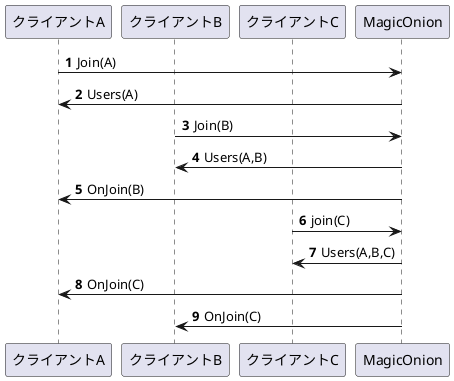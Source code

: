 @startuml
'入室シーケンス

participant クライアントA
participant クライアントB
participant クライアントC
participant MagicOnion

autonumber

'A入室
クライアントA -> MagicOnion:Join(A)
MagicOnion -> クライアントA:Users(A)

'B入室
クライアントB -> MagicOnion:Join(B)
MagicOnion -> クライアントB:Users(A,B)
'AにBが入室したことを伝える
MagicOnion -> クライアントA:OnJoin(B)

'C入室
クライアントC -> MagicOnion:join(C)
MagicOnion -> クライアントC:Users(A,B,C)
'AにCが入室したことを伝える
MagicOnion -> クライアントA:OnJoin(C)
'BにCが入室したことを伝える
MagicOnion -> クライアントB:OnJoin(C)

@enduml